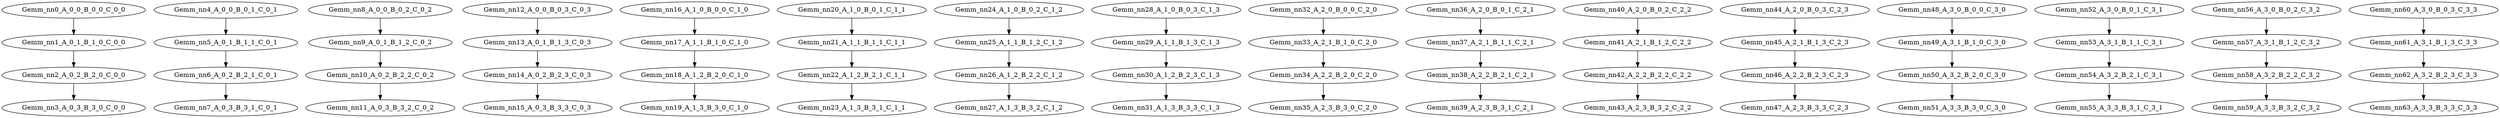 digraph CJ_GRAPH { 
  Gemm_nn0_A_0_0_B_0_0_C_0_0 -> Gemm_nn1_A_0_1_B_1_0_C_0_0;
  Gemm_nn1_A_0_1_B_1_0_C_0_0 -> Gemm_nn2_A_0_2_B_2_0_C_0_0;
  Gemm_nn2_A_0_2_B_2_0_C_0_0 -> Gemm_nn3_A_0_3_B_3_0_C_0_0;
  Gemm_nn4_A_0_0_B_0_1_C_0_1 -> Gemm_nn5_A_0_1_B_1_1_C_0_1;
  Gemm_nn5_A_0_1_B_1_1_C_0_1 -> Gemm_nn6_A_0_2_B_2_1_C_0_1;
  Gemm_nn6_A_0_2_B_2_1_C_0_1 -> Gemm_nn7_A_0_3_B_3_1_C_0_1;
  Gemm_nn8_A_0_0_B_0_2_C_0_2 -> Gemm_nn9_A_0_1_B_1_2_C_0_2;
  Gemm_nn9_A_0_1_B_1_2_C_0_2 -> Gemm_nn10_A_0_2_B_2_2_C_0_2;
  Gemm_nn10_A_0_2_B_2_2_C_0_2 -> Gemm_nn11_A_0_3_B_3_2_C_0_2;
  Gemm_nn12_A_0_0_B_0_3_C_0_3 -> Gemm_nn13_A_0_1_B_1_3_C_0_3;
  Gemm_nn13_A_0_1_B_1_3_C_0_3 -> Gemm_nn14_A_0_2_B_2_3_C_0_3;
  Gemm_nn14_A_0_2_B_2_3_C_0_3 -> Gemm_nn15_A_0_3_B_3_3_C_0_3;
  Gemm_nn16_A_1_0_B_0_0_C_1_0 -> Gemm_nn17_A_1_1_B_1_0_C_1_0;
  Gemm_nn17_A_1_1_B_1_0_C_1_0 -> Gemm_nn18_A_1_2_B_2_0_C_1_0;
  Gemm_nn18_A_1_2_B_2_0_C_1_0 -> Gemm_nn19_A_1_3_B_3_0_C_1_0;
  Gemm_nn20_A_1_0_B_0_1_C_1_1 -> Gemm_nn21_A_1_1_B_1_1_C_1_1;
  Gemm_nn21_A_1_1_B_1_1_C_1_1 -> Gemm_nn22_A_1_2_B_2_1_C_1_1;
  Gemm_nn22_A_1_2_B_2_1_C_1_1 -> Gemm_nn23_A_1_3_B_3_1_C_1_1;
  Gemm_nn24_A_1_0_B_0_2_C_1_2 -> Gemm_nn25_A_1_1_B_1_2_C_1_2;
  Gemm_nn25_A_1_1_B_1_2_C_1_2 -> Gemm_nn26_A_1_2_B_2_2_C_1_2;
  Gemm_nn26_A_1_2_B_2_2_C_1_2 -> Gemm_nn27_A_1_3_B_3_2_C_1_2;
  Gemm_nn28_A_1_0_B_0_3_C_1_3 -> Gemm_nn29_A_1_1_B_1_3_C_1_3;
  Gemm_nn29_A_1_1_B_1_3_C_1_3 -> Gemm_nn30_A_1_2_B_2_3_C_1_3;
  Gemm_nn30_A_1_2_B_2_3_C_1_3 -> Gemm_nn31_A_1_3_B_3_3_C_1_3;
  Gemm_nn32_A_2_0_B_0_0_C_2_0 -> Gemm_nn33_A_2_1_B_1_0_C_2_0;
  Gemm_nn33_A_2_1_B_1_0_C_2_0 -> Gemm_nn34_A_2_2_B_2_0_C_2_0;
  Gemm_nn34_A_2_2_B_2_0_C_2_0 -> Gemm_nn35_A_2_3_B_3_0_C_2_0;
  Gemm_nn36_A_2_0_B_0_1_C_2_1 -> Gemm_nn37_A_2_1_B_1_1_C_2_1;
  Gemm_nn37_A_2_1_B_1_1_C_2_1 -> Gemm_nn38_A_2_2_B_2_1_C_2_1;
  Gemm_nn38_A_2_2_B_2_1_C_2_1 -> Gemm_nn39_A_2_3_B_3_1_C_2_1;
  Gemm_nn40_A_2_0_B_0_2_C_2_2 -> Gemm_nn41_A_2_1_B_1_2_C_2_2;
  Gemm_nn41_A_2_1_B_1_2_C_2_2 -> Gemm_nn42_A_2_2_B_2_2_C_2_2;
  Gemm_nn42_A_2_2_B_2_2_C_2_2 -> Gemm_nn43_A_2_3_B_3_2_C_2_2;
  Gemm_nn44_A_2_0_B_0_3_C_2_3 -> Gemm_nn45_A_2_1_B_1_3_C_2_3;
  Gemm_nn45_A_2_1_B_1_3_C_2_3 -> Gemm_nn46_A_2_2_B_2_3_C_2_3;
  Gemm_nn46_A_2_2_B_2_3_C_2_3 -> Gemm_nn47_A_2_3_B_3_3_C_2_3;
  Gemm_nn48_A_3_0_B_0_0_C_3_0 -> Gemm_nn49_A_3_1_B_1_0_C_3_0;
  Gemm_nn49_A_3_1_B_1_0_C_3_0 -> Gemm_nn50_A_3_2_B_2_0_C_3_0;
  Gemm_nn50_A_3_2_B_2_0_C_3_0 -> Gemm_nn51_A_3_3_B_3_0_C_3_0;
  Gemm_nn52_A_3_0_B_0_1_C_3_1 -> Gemm_nn53_A_3_1_B_1_1_C_3_1;
  Gemm_nn53_A_3_1_B_1_1_C_3_1 -> Gemm_nn54_A_3_2_B_2_1_C_3_1;
  Gemm_nn54_A_3_2_B_2_1_C_3_1 -> Gemm_nn55_A_3_3_B_3_1_C_3_1;
  Gemm_nn56_A_3_0_B_0_2_C_3_2 -> Gemm_nn57_A_3_1_B_1_2_C_3_2;
  Gemm_nn57_A_3_1_B_1_2_C_3_2 -> Gemm_nn58_A_3_2_B_2_2_C_3_2;
  Gemm_nn58_A_3_2_B_2_2_C_3_2 -> Gemm_nn59_A_3_3_B_3_2_C_3_2;
  Gemm_nn60_A_3_0_B_0_3_C_3_3 -> Gemm_nn61_A_3_1_B_1_3_C_3_3;
  Gemm_nn61_A_3_1_B_1_3_C_3_3 -> Gemm_nn62_A_3_2_B_2_3_C_3_3;
  Gemm_nn62_A_3_2_B_2_3_C_3_3 -> Gemm_nn63_A_3_3_B_3_3_C_3_3;
}
